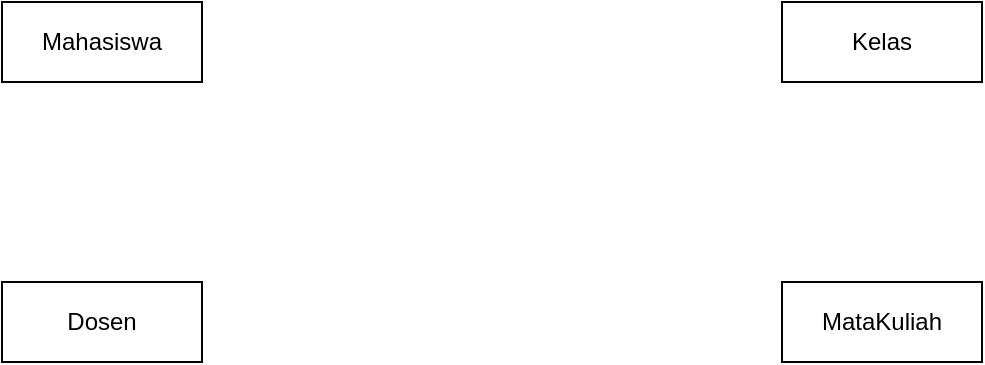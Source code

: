 <mxfile version="16.6.6" type="github">
  <diagram id="PBkZkckJZHstfhdfQRsX" name="Page-1">
    <mxGraphModel dx="1360" dy="792" grid="1" gridSize="10" guides="1" tooltips="1" connect="1" arrows="1" fold="1" page="1" pageScale="1" pageWidth="827" pageHeight="1169" math="0" shadow="0">
      <root>
        <mxCell id="0" />
        <mxCell id="1" parent="0" />
        <mxCell id="qQAjJx1lM1fIyK1FJnTy-2" value="Mahasiswa" style="whiteSpace=wrap;html=1;align=center;" vertex="1" parent="1">
          <mxGeometry x="180" y="180" width="100" height="40" as="geometry" />
        </mxCell>
        <mxCell id="qQAjJx1lM1fIyK1FJnTy-3" value="Kelas" style="whiteSpace=wrap;html=1;align=center;" vertex="1" parent="1">
          <mxGeometry x="570" y="180" width="100" height="40" as="geometry" />
        </mxCell>
        <mxCell id="qQAjJx1lM1fIyK1FJnTy-4" value="Dosen" style="whiteSpace=wrap;html=1;align=center;" vertex="1" parent="1">
          <mxGeometry x="180" y="320" width="100" height="40" as="geometry" />
        </mxCell>
        <mxCell id="qQAjJx1lM1fIyK1FJnTy-5" value="MataKuliah" style="whiteSpace=wrap;html=1;align=center;" vertex="1" parent="1">
          <mxGeometry x="570" y="320" width="100" height="40" as="geometry" />
        </mxCell>
      </root>
    </mxGraphModel>
  </diagram>
</mxfile>
